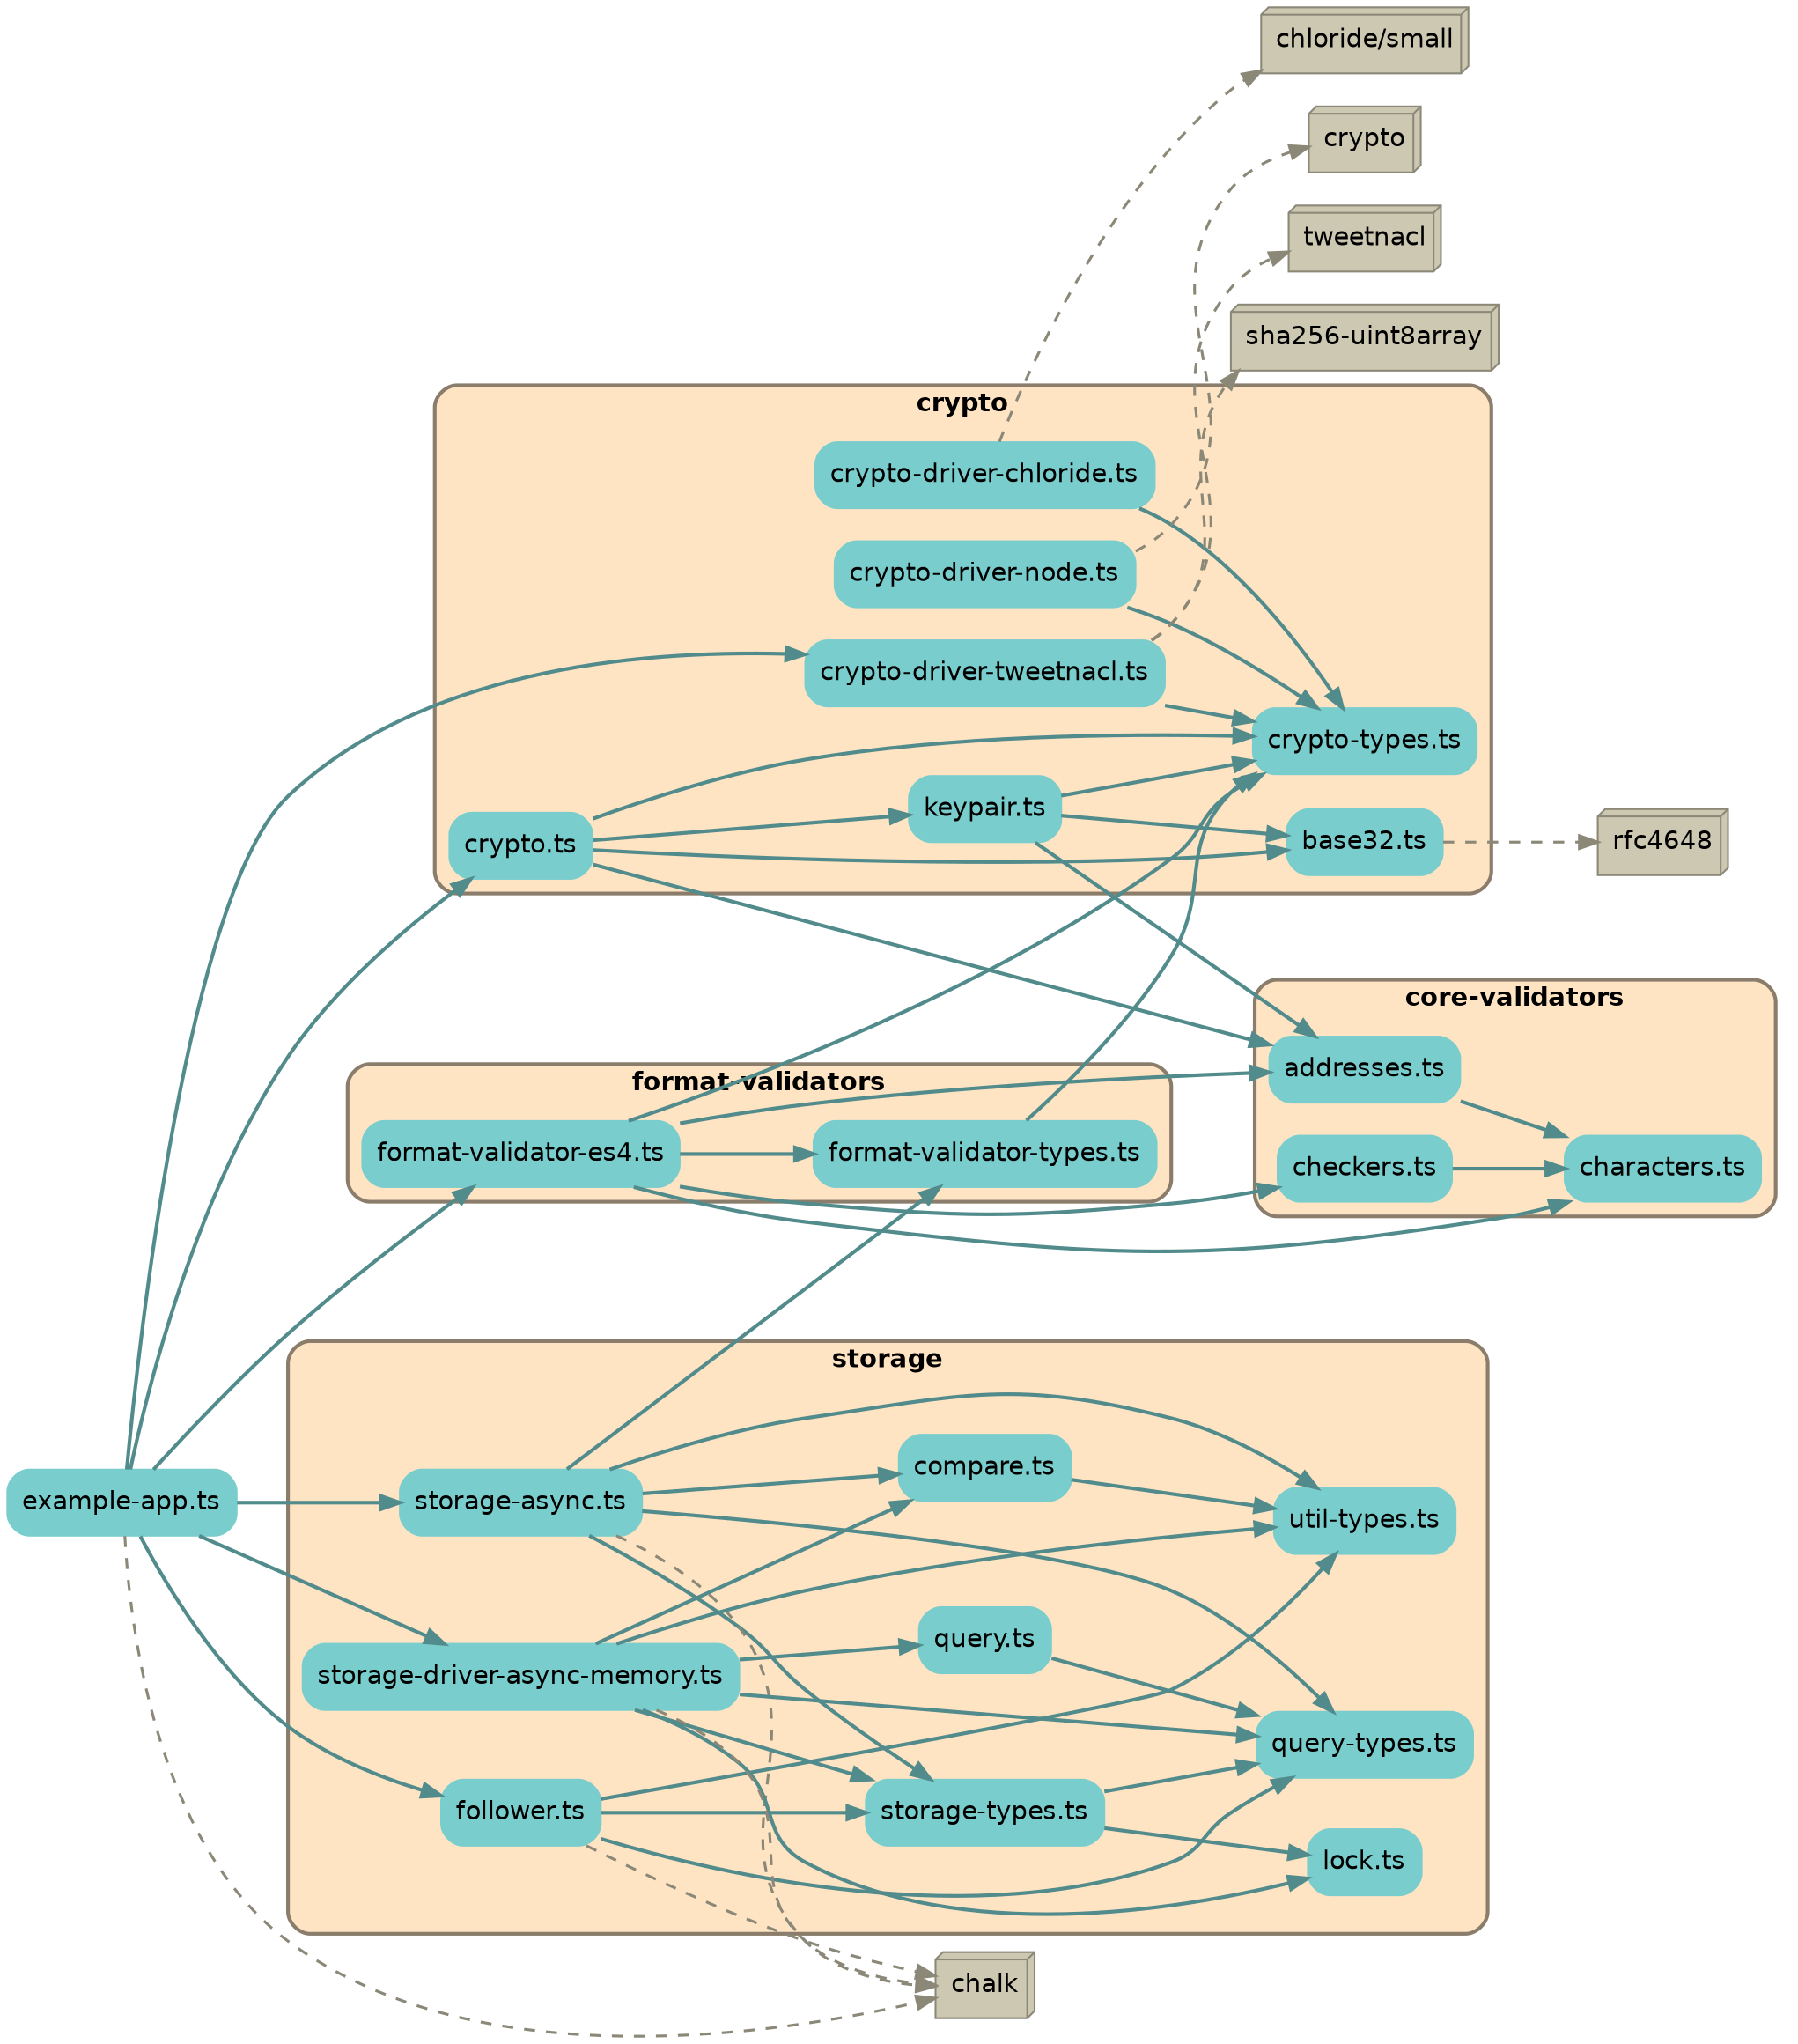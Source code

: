 
digraph G {
    //splines=line;
    //splines=polyline;
    splines=true;
    rankdir=LR;
    //newrank=true;
    compound=true;
    graph [fontname = "helvetica"];  // dpi=72
    node [fontname = "helvetica"];
    edge [fontname = "helvetica"];
    
    // files in their folder clusters
        "src/example-app.ts" [label="example-app.ts", shape=rectangle; style="rounded,filled"; color=darkslategray3];

        subgraph cluster7045891644 {
            label=<<b>core-validators</b>>;
            style="rounded,filled";
            fillcolor=bisque;
            color=bisque4;
            penwidth=2;
                    
            "src/core-validators/addresses.ts" [label="addresses.ts", shape=rectangle; style="rounded,filled"; color=darkslategray3];
            "src/core-validators/characters.ts" [label="characters.ts", shape=rectangle; style="rounded,filled"; color=darkslategray3];
            "src/core-validators/checkers.ts" [label="checkers.ts", shape=rectangle; style="rounded,filled"; color=darkslategray3];
        }

        subgraph cluster2130603810 {
            label=<<b>crypto</b>>;
            style="rounded,filled";
            fillcolor=bisque;
            color=bisque4;
            penwidth=2;
                    
            "src/crypto/base32.ts" [label="base32.ts", shape=rectangle; style="rounded,filled"; color=darkslategray3];
            "src/crypto/crypto-driver-chloride.ts" [label="crypto-driver-chloride.ts", shape=rectangle; style="rounded,filled"; color=darkslategray3];
            "src/crypto/crypto-driver-node.ts" [label="crypto-driver-node.ts", shape=rectangle; style="rounded,filled"; color=darkslategray3];
            "src/crypto/crypto-driver-tweetnacl.ts" [label="crypto-driver-tweetnacl.ts", shape=rectangle; style="rounded,filled"; color=darkslategray3];
            "src/crypto/crypto-types.ts" [label="crypto-types.ts", shape=rectangle; style="rounded,filled"; color=darkslategray3];
            "src/crypto/crypto.ts" [label="crypto.ts", shape=rectangle; style="rounded,filled"; color=darkslategray3];
            "src/crypto/keypair.ts" [label="keypair.ts", shape=rectangle; style="rounded,filled"; color=darkslategray3];
        }

        subgraph cluster2237696328 {
            label=<<b>format-validators</b>>;
            style="rounded,filled";
            fillcolor=bisque;
            color=bisque4;
            penwidth=2;
                    
            "src/format-validators/format-validator-es4.ts" [label="format-validator-es4.ts", shape=rectangle; style="rounded,filled"; color=darkslategray3];
            "src/format-validators/format-validator-types.ts" [label="format-validator-types.ts", shape=rectangle; style="rounded,filled"; color=darkslategray3];
        }

        subgraph cluster3678266191 {
            label=<<b>storage</b>>;
            style="rounded,filled";
            fillcolor=bisque;
            color=bisque4;
            penwidth=2;
                    
            "src/storage/compare.ts" [label="compare.ts", shape=rectangle; style="rounded,filled"; color=darkslategray3];
            "src/storage/follower.ts" [label="follower.ts", shape=rectangle; style="rounded,filled"; color=darkslategray3];
            "src/storage/lock.ts" [label="lock.ts", shape=rectangle; style="rounded,filled"; color=darkslategray3];
            "src/storage/query-types.ts" [label="query-types.ts", shape=rectangle; style="rounded,filled"; color=darkslategray3];
            "src/storage/query.ts" [label="query.ts", shape=rectangle; style="rounded,filled"; color=darkslategray3];
            "src/storage/storage-async.ts" [label="storage-async.ts", shape=rectangle; style="rounded,filled"; color=darkslategray3];
            "src/storage/storage-driver-async-memory.ts" [label="storage-driver-async-memory.ts", shape=rectangle; style="rounded,filled"; color=darkslategray3];
            "src/storage/storage-types.ts" [label="storage-types.ts", shape=rectangle; style="rounded,filled"; color=darkslategray3];
            "src/storage/util-types.ts" [label="util-types.ts", shape=rectangle; style="rounded,filled"; color=darkslategray3];
        }

    // packages not in their own cluster
        "rfc4648" [shape=box3d, style=filled, fillcolor=cornsilk3, color=cornsilk4];
        "chloride/small" [shape=box3d, style=filled, fillcolor=cornsilk3, color=cornsilk4];
        "crypto" [shape=box3d, style=filled, fillcolor=cornsilk3, color=cornsilk4];
        "tweetnacl" [shape=box3d, style=filled, fillcolor=cornsilk3, color=cornsilk4];
        "sha256-uint8array" [shape=box3d, style=filled, fillcolor=cornsilk3, color=cornsilk4];
        "chalk" [shape=box3d, style=filled, fillcolor=cornsilk3, color=cornsilk4];

    // edges between files
    "src/core-validators/addresses.ts" -> "src/core-validators/characters.ts" [penwidth=2; color=darkslategray4];
    "src/core-validators/checkers.ts" -> "src/core-validators/characters.ts" [penwidth=2; color=darkslategray4];
    "src/crypto/crypto-driver-chloride.ts" -> "src/crypto/crypto-types.ts" [penwidth=2; color=darkslategray4];
    "src/crypto/crypto-driver-node.ts" -> "src/crypto/crypto-types.ts" [penwidth=2; color=darkslategray4];
    "src/crypto/crypto-driver-tweetnacl.ts" -> "src/crypto/crypto-types.ts" [penwidth=2; color=darkslategray4];
    "src/crypto/crypto.ts" -> "src/crypto/crypto-types.ts" [penwidth=2; color=darkslategray4];
    "src/crypto/crypto.ts" -> "src/crypto/base32.ts" [penwidth=2; color=darkslategray4];
    "src/crypto/crypto.ts" -> "src/crypto/keypair.ts" [penwidth=2; color=darkslategray4];
    "src/crypto/crypto.ts" -> "src/core-validators/addresses.ts" [penwidth=2; color=darkslategray4];
    "src/crypto/keypair.ts" -> "src/crypto/base32.ts" [penwidth=2; color=darkslategray4];
    "src/crypto/keypair.ts" -> "src/crypto/crypto-types.ts" [penwidth=2; color=darkslategray4];
    "src/crypto/keypair.ts" -> "src/core-validators/addresses.ts" [penwidth=2; color=darkslategray4];
    "src/example-app.ts" -> "src/format-validators/format-validator-es4.ts" [penwidth=2; color=darkslategray4];
    "src/example-app.ts" -> "src/storage/storage-driver-async-memory.ts" [penwidth=2; color=darkslategray4];
    "src/example-app.ts" -> "src/storage/storage-async.ts" [penwidth=2; color=darkslategray4];
    "src/example-app.ts" -> "src/storage/follower.ts" [penwidth=2; color=darkslategray4];
    "src/example-app.ts" -> "src/crypto/crypto.ts" [penwidth=2; color=darkslategray4];
    "src/example-app.ts" -> "src/crypto/crypto-driver-tweetnacl.ts" [penwidth=2; color=darkslategray4];
    "src/format-validators/format-validator-es4.ts" -> "src/format-validators/format-validator-types.ts" [penwidth=2; color=darkslategray4];
    "src/format-validators/format-validator-es4.ts" -> "src/crypto/crypto-types.ts" [penwidth=2; color=darkslategray4];
    "src/format-validators/format-validator-es4.ts" -> "src/core-validators/characters.ts" [penwidth=2; color=darkslategray4];
    "src/format-validators/format-validator-es4.ts" -> "src/core-validators/checkers.ts" [penwidth=2; color=darkslategray4];
    "src/format-validators/format-validator-es4.ts" -> "src/core-validators/addresses.ts" [penwidth=2; color=darkslategray4];
    "src/format-validators/format-validator-types.ts" -> "src/crypto/crypto-types.ts" [penwidth=2; color=darkslategray4];
    "src/storage/compare.ts" -> "src/storage/util-types.ts" [penwidth=2; color=darkslategray4];
    "src/storage/follower.ts" -> "src/storage/util-types.ts" [penwidth=2; color=darkslategray4];
    "src/storage/follower.ts" -> "src/storage/query-types.ts" [penwidth=2; color=darkslategray4];
    "src/storage/follower.ts" -> "src/storage/storage-types.ts" [penwidth=2; color=darkslategray4];
    "src/storage/query.ts" -> "src/storage/query-types.ts" [penwidth=2; color=darkslategray4];
    "src/storage/storage-async.ts" -> "src/storage/util-types.ts" [penwidth=2; color=darkslategray4];
    "src/storage/storage-async.ts" -> "src/storage/query-types.ts" [penwidth=2; color=darkslategray4];
    "src/storage/storage-async.ts" -> "src/storage/storage-types.ts" [penwidth=2; color=darkslategray4];
    "src/storage/storage-async.ts" -> "src/format-validators/format-validator-types.ts" [penwidth=2; color=darkslategray4];
    "src/storage/storage-async.ts" -> "src/storage/compare.ts" [penwidth=2; color=darkslategray4];
    "src/storage/storage-driver-async-memory.ts" -> "src/storage/util-types.ts" [penwidth=2; color=darkslategray4];
    "src/storage/storage-driver-async-memory.ts" -> "src/storage/query-types.ts" [penwidth=2; color=darkslategray4];
    "src/storage/storage-driver-async-memory.ts" -> "src/storage/storage-types.ts" [penwidth=2; color=darkslategray4];
    "src/storage/storage-driver-async-memory.ts" -> "src/storage/compare.ts" [penwidth=2; color=darkslategray4];
    "src/storage/storage-driver-async-memory.ts" -> "src/storage/query.ts" [penwidth=2; color=darkslategray4];
    "src/storage/storage-driver-async-memory.ts" -> "src/storage/lock.ts" [penwidth=2; color=darkslategray4];
    "src/storage/storage-types.ts" -> "src/storage/query-types.ts" [penwidth=2; color=darkslategray4];
    "src/storage/storage-types.ts" -> "src/storage/lock.ts" [penwidth=2; color=darkslategray4];

    // edges from files to packages
    "src/crypto/base32.ts" -> "rfc4648" [penwidth=1.5; style=dashed, color=cornsilk4, weight=1];
    "src/crypto/crypto-driver-chloride.ts" -> "chloride/small" [penwidth=1.5; style=dashed, color=cornsilk4, weight=1];
    "src/crypto/crypto-driver-node.ts" -> "crypto" [penwidth=1.5; style=dashed, color=cornsilk4, weight=1];
    "src/crypto/crypto-driver-tweetnacl.ts" -> "tweetnacl" [penwidth=1.5; style=dashed, color=cornsilk4, weight=1];
    "src/crypto/crypto-driver-tweetnacl.ts" -> "sha256-uint8array" [penwidth=1.5; style=dashed, color=cornsilk4, weight=1];
    "src/example-app.ts" -> "chalk" [penwidth=1.5; style=dashed, color=cornsilk4, weight=1];
    "src/storage/follower.ts" -> "chalk" [penwidth=1.5; style=dashed, color=cornsilk4, weight=1];
    "src/storage/storage-async.ts" -> "chalk" [penwidth=1.5; style=dashed, color=cornsilk4, weight=1];
    "src/storage/storage-driver-async-memory.ts" -> "chalk" [penwidth=1.5; style=dashed, color=cornsilk4, weight=1];

}
